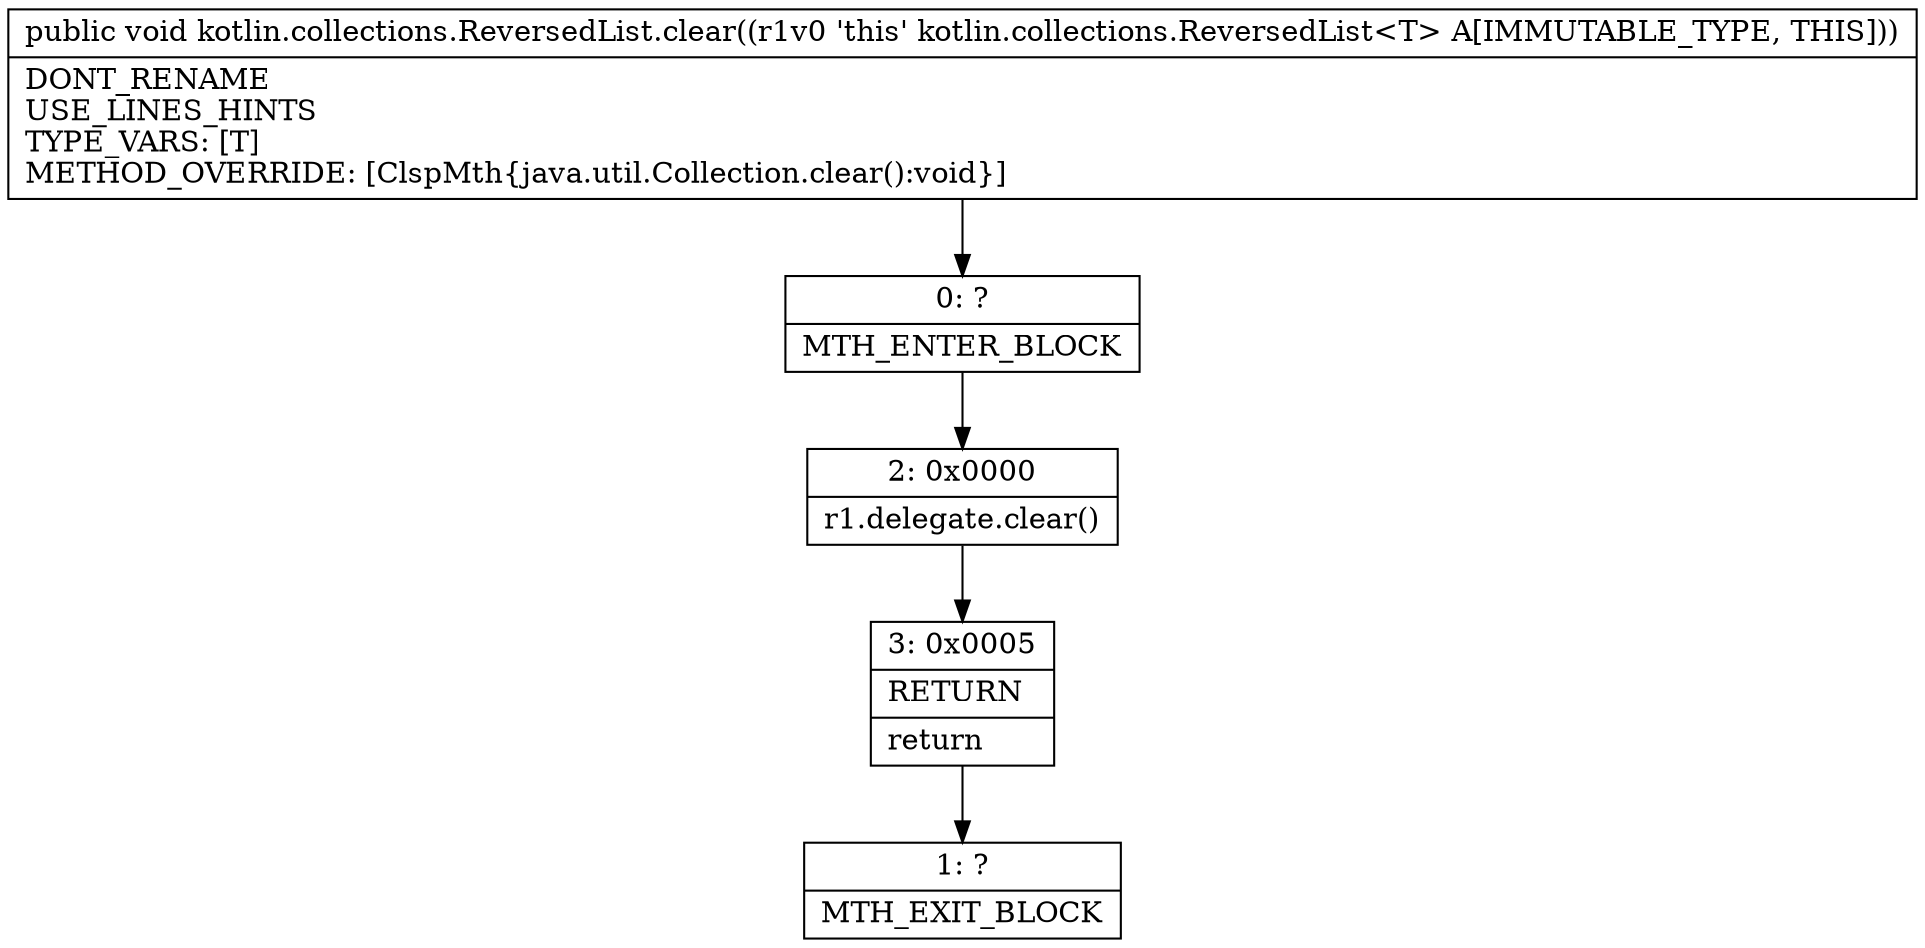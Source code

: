 digraph "CFG forkotlin.collections.ReversedList.clear()V" {
Node_0 [shape=record,label="{0\:\ ?|MTH_ENTER_BLOCK\l}"];
Node_2 [shape=record,label="{2\:\ 0x0000|r1.delegate.clear()\l}"];
Node_3 [shape=record,label="{3\:\ 0x0005|RETURN\l|return\l}"];
Node_1 [shape=record,label="{1\:\ ?|MTH_EXIT_BLOCK\l}"];
MethodNode[shape=record,label="{public void kotlin.collections.ReversedList.clear((r1v0 'this' kotlin.collections.ReversedList\<T\> A[IMMUTABLE_TYPE, THIS]))  | DONT_RENAME\lUSE_LINES_HINTS\lTYPE_VARS: [T]\lMETHOD_OVERRIDE: [ClspMth\{java.util.Collection.clear():void\}]\l}"];
MethodNode -> Node_0;Node_0 -> Node_2;
Node_2 -> Node_3;
Node_3 -> Node_1;
}

